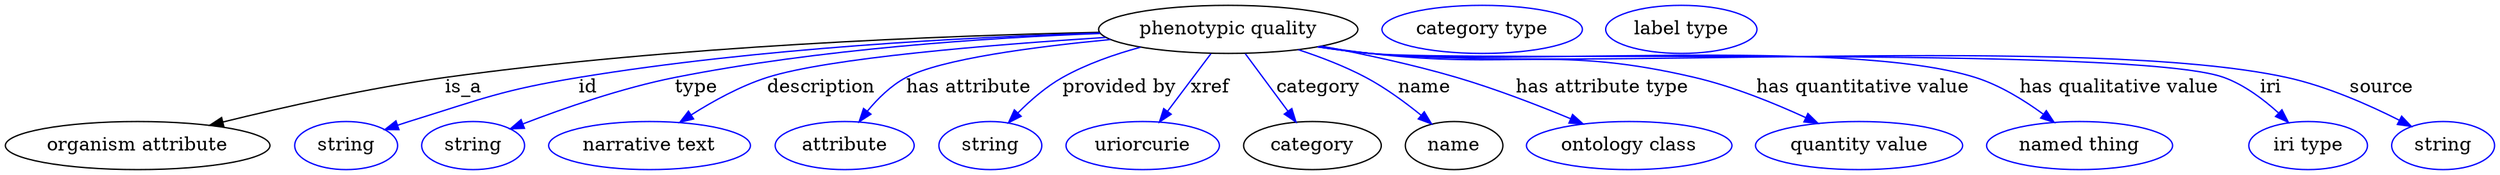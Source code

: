 digraph {
	graph [bb="0,0,1859.1,123"];
	node [label="\N"];
	"phenotypic quality"	[height=0.5,
		label="phenotypic quality",
		pos="912.79,105",
		width=2.69];
	"organism attribute"	[height=0.5,
		pos="98.791,18",
		width=2.7442];
	"phenotypic quality" -> "organism attribute"	[label=is_a,
		lp="346.79,61.5",
		pos="e,153.23,33.061 816.66,102.61 701.26,99.929 502.09,92.062 332.79,69 274.89,61.112 209.96,46.794 163.21,35.496"];
	id	[color=blue,
		height=0.5,
		label=string,
		pos="253.79,18",
		width=1.0652];
	"phenotypic quality" -> id	[color=blue,
		label=id,
		lp="434.79,61.5",
		pos="e,283.18,29.712 816.93,102.28 718.65,99.297 561.67,91.169 427.79,69 380.52,61.172 327.84,44.936 292.96,33.082",
		style=solid];
	type	[color=blue,
		height=0.5,
		label=string,
		pos="348.79,18",
		width=1.0652];
	"phenotypic quality" -> type	[color=blue,
		label=type,
		lp="515.79,61.5",
		pos="e,376.62,30.508 817.21,102 732.95,98.786 607.22,90.476 499.79,69 460.13,61.073 416.44,45.853 386.3,34.278",
		style=solid];
	description	[color=blue,
		height=0.5,
		label="narrative text",
		pos="480.79,18",
		width=2.0943];
	"phenotypic quality" -> description	[color=blue,
		label=description,
		lp="608.29,61.5",
		pos="e,503.17,35.406 821.36,99.048 735.4,93.613 613.35,83.663 567.79,69 547.92,62.606 527.59,51.245 511.59,40.967",
		style=solid];
	"has attribute"	[color=blue,
		height=0.5,
		label=attribute,
		pos="625.79,18",
		width=1.4443];
	"phenotypic quality" -> "has attribute"	[color=blue,
		label="has attribute",
		lp="717.79,61.5",
		pos="e,636.25,35.748 824.59,97.552 766.67,92.128 696.95,82.981 670.79,69 659.64,63.04 649.87,53.176 642.31,43.778",
		style=solid];
	"provided by"	[color=blue,
		height=0.5,
		label=string,
		pos="733.79,18",
		width=1.0652];
	"phenotypic quality" -> "provided by"	[color=blue,
		label="provided by",
		lp="830.29,61.5",
		pos="e,747.39,35.116 846.9,91.773 827.12,86.488 805.89,79.121 787.79,69 775.47,62.11 763.73,51.856 754.36,42.424",
		style=solid];
	xref	[color=blue,
		height=0.5,
		label=uriorcurie,
		pos="847.79,18",
		width=1.5887];
	"phenotypic quality" -> xref	[color=blue,
		label=xref,
		lp="899.29,61.5",
		pos="e,860.48,35.597 899.64,86.799 890.18,74.426 877.27,57.555 866.71,43.738",
		style=solid];
	category	[height=0.5,
		pos="974.79,18",
		width=1.4263];
	"phenotypic quality" -> category	[color=blue,
		label=category,
		lp="979.29,61.5",
		pos="e,962.69,35.597 925.34,86.799 934.36,74.426 946.67,57.555 956.75,43.738",
		style=solid];
	name	[height=0.5,
		pos="1080.8,18",
		width=1.011];
	"phenotypic quality" -> name	[color=blue,
		label=name,
		lp="1058.8,61.5",
		pos="e,1063.9,34.206 964.71,89.718 981.19,84.264 999.18,77.318 1014.8,69 1029.4,61.203 1044.3,50.278 1056.2,40.628",
		style=solid];
	"has attribute type"	[color=blue,
		height=0.5,
		label="ontology class",
		pos="1211.8,18",
		width=2.1304];
	"phenotypic quality" -> "has attribute type"	[color=blue,
		label="has attribute type",
		lp="1191.8,61.5",
		pos="e,1177.3,34.182 982.5,92.364 1013.5,86.496 1050.3,78.577 1082.8,69 1111.7,60.494 1143.2,48.329 1167.9,38.128",
		style=solid];
	"has quantitative value"	[color=blue,
		height=0.5,
		label="quantity value",
		pos="1383.8,18",
		width=2.1484];
	"phenotypic quality" -> "has quantitative value"	[color=blue,
		label="has quantitative value",
		lp="1386.8,61.5",
		pos="e,1353.1,34.628 981.1,92.173 993.61,90.255 1006.6,88.431 1018.8,87 1125.9,74.449 1155.8,93.606 1260.8,69 1289.5,62.275 1320.2,49.792 \
1343.8,38.982",
		style=solid];
	"has qualitative value"	[color=blue,
		height=0.5,
		label="named thing",
		pos="1548.8,18",
		width=1.9318];
	"phenotypic quality" -> "has qualitative value"	[color=blue,
		label="has qualitative value",
		lp="1578.3,61.5",
		pos="e,1529.8,35.344 979.92,91.996 992.79,90.047 1006.2,88.258 1018.8,87 1118.8,77.023 1374.9,99.179 1470.8,69 1489.1,63.241 1507.3,51.998 \
1521.5,41.63",
		style=solid];
	iri	[color=blue,
		height=0.5,
		label="iri type",
		pos="1719.8,18",
		width=1.2277];
	"phenotypic quality" -> iri	[color=blue,
		label=iri,
		lp="1691.8,61.5",
		pos="e,1705,35.383 979.63,91.921 992.58,89.965 1006.1,88.193 1018.8,87 1089.4,80.371 1590.2,93.286 1656.8,69 1672,63.459 1686.3,52.69 \
1697.5,42.561",
		style=solid];
	source	[color=blue,
		height=0.5,
		label=string,
		pos="1820.8,18",
		width=1.0652];
	"phenotypic quality" -> source	[color=blue,
		label=source,
		lp="1774.8,61.5",
		pos="e,1797,32.329 979.63,91.901 992.58,89.947 1006.1,88.181 1018.8,87 1170.4,72.912 1555,101.5 1703.8,69 1733.6,62.495 1765.2,48.476 \
1788.1,36.933",
		style=solid];
	"named thing_category"	[color=blue,
		height=0.5,
		label="category type",
		pos="1102.8,105",
		width=2.0762];
	attribute_name	[color=blue,
		height=0.5,
		label="label type",
		pos="1251.8,105",
		width=1.5707];
}
